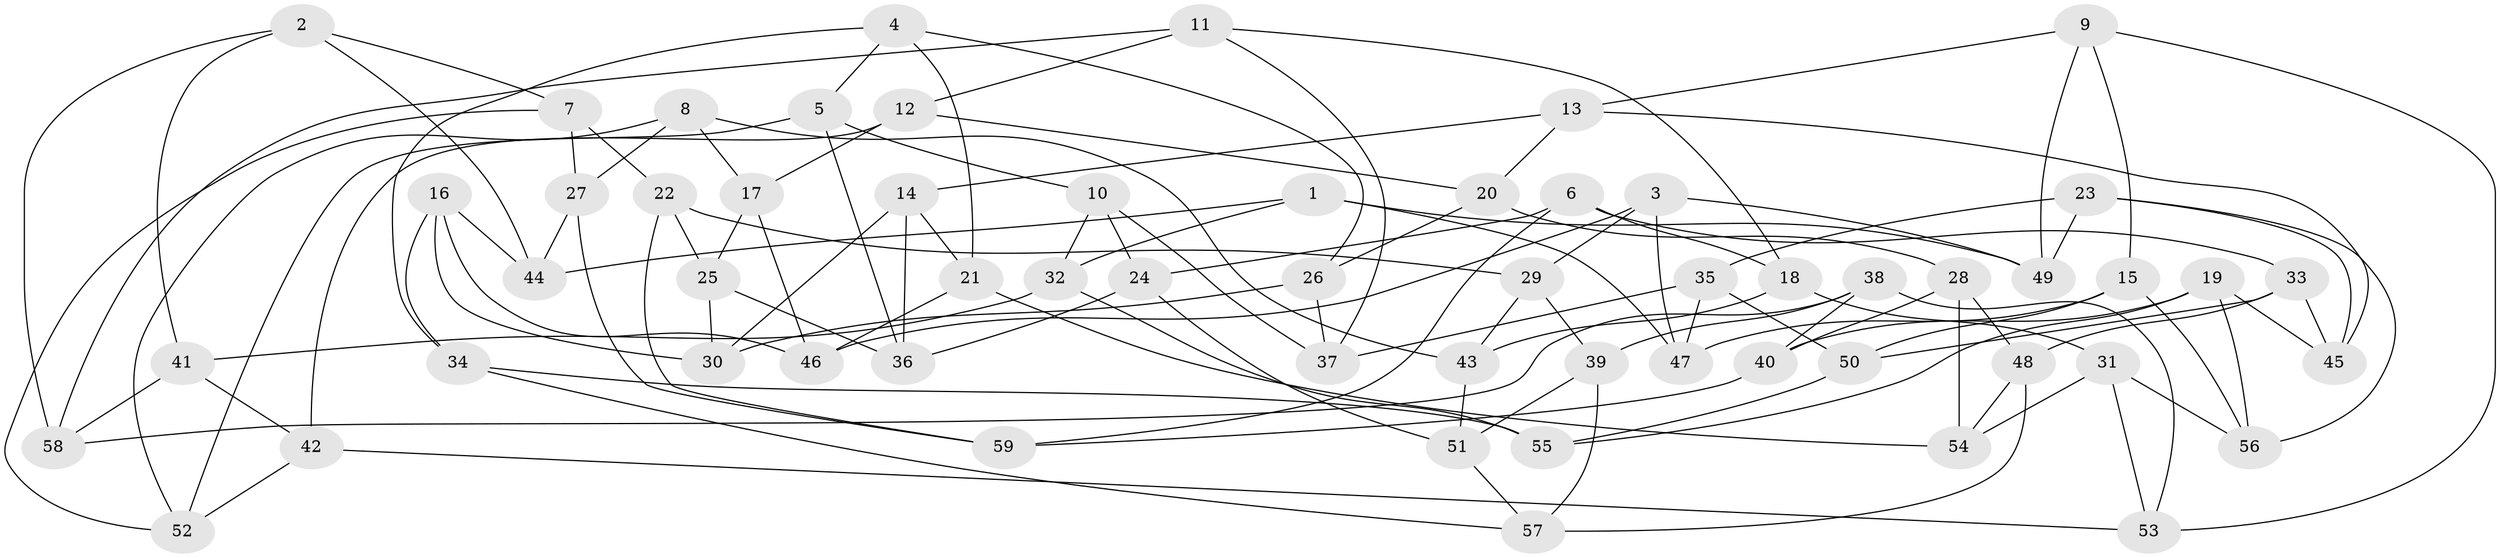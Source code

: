 // Generated by graph-tools (version 1.1) at 2025/26/03/09/25 03:26:52]
// undirected, 59 vertices, 118 edges
graph export_dot {
graph [start="1"]
  node [color=gray90,style=filled];
  1;
  2;
  3;
  4;
  5;
  6;
  7;
  8;
  9;
  10;
  11;
  12;
  13;
  14;
  15;
  16;
  17;
  18;
  19;
  20;
  21;
  22;
  23;
  24;
  25;
  26;
  27;
  28;
  29;
  30;
  31;
  32;
  33;
  34;
  35;
  36;
  37;
  38;
  39;
  40;
  41;
  42;
  43;
  44;
  45;
  46;
  47;
  48;
  49;
  50;
  51;
  52;
  53;
  54;
  55;
  56;
  57;
  58;
  59;
  1 -- 44;
  1 -- 32;
  1 -- 49;
  1 -- 47;
  2 -- 44;
  2 -- 41;
  2 -- 58;
  2 -- 7;
  3 -- 46;
  3 -- 49;
  3 -- 47;
  3 -- 29;
  4 -- 21;
  4 -- 5;
  4 -- 34;
  4 -- 26;
  5 -- 10;
  5 -- 36;
  5 -- 52;
  6 -- 59;
  6 -- 24;
  6 -- 18;
  6 -- 33;
  7 -- 27;
  7 -- 22;
  7 -- 52;
  8 -- 43;
  8 -- 27;
  8 -- 17;
  8 -- 52;
  9 -- 53;
  9 -- 13;
  9 -- 15;
  9 -- 49;
  10 -- 24;
  10 -- 37;
  10 -- 32;
  11 -- 58;
  11 -- 12;
  11 -- 18;
  11 -- 37;
  12 -- 20;
  12 -- 42;
  12 -- 17;
  13 -- 20;
  13 -- 14;
  13 -- 45;
  14 -- 36;
  14 -- 21;
  14 -- 30;
  15 -- 47;
  15 -- 56;
  15 -- 50;
  16 -- 44;
  16 -- 30;
  16 -- 34;
  16 -- 46;
  17 -- 25;
  17 -- 46;
  18 -- 31;
  18 -- 43;
  19 -- 45;
  19 -- 55;
  19 -- 56;
  19 -- 40;
  20 -- 28;
  20 -- 26;
  21 -- 46;
  21 -- 54;
  22 -- 59;
  22 -- 29;
  22 -- 25;
  23 -- 45;
  23 -- 49;
  23 -- 35;
  23 -- 56;
  24 -- 51;
  24 -- 36;
  25 -- 30;
  25 -- 36;
  26 -- 30;
  26 -- 37;
  27 -- 44;
  27 -- 59;
  28 -- 40;
  28 -- 54;
  28 -- 48;
  29 -- 43;
  29 -- 39;
  31 -- 56;
  31 -- 53;
  31 -- 54;
  32 -- 41;
  32 -- 55;
  33 -- 48;
  33 -- 45;
  33 -- 50;
  34 -- 55;
  34 -- 57;
  35 -- 50;
  35 -- 37;
  35 -- 47;
  38 -- 40;
  38 -- 58;
  38 -- 53;
  38 -- 39;
  39 -- 57;
  39 -- 51;
  40 -- 59;
  41 -- 42;
  41 -- 58;
  42 -- 53;
  42 -- 52;
  43 -- 51;
  48 -- 54;
  48 -- 57;
  50 -- 55;
  51 -- 57;
}
